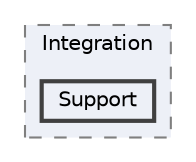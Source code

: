 digraph "C:/GIT 2/numerics/.NET 8.0/Numerics/Mathematics/Integration/Support"
{
 // LATEX_PDF_SIZE
  bgcolor="transparent";
  edge [fontname=Helvetica,fontsize=10,labelfontname=Helvetica,labelfontsize=10];
  node [fontname=Helvetica,fontsize=10,shape=box,height=0.2,width=0.4];
  compound=true
  subgraph clusterdir_6f38dbb63042a2ee292101f8da8e2a46 {
    graph [ bgcolor="#edf0f7", pencolor="grey50", label="Integration", fontname=Helvetica,fontsize=10 style="filled,dashed", URL="dir_6f38dbb63042a2ee292101f8da8e2a46.html",tooltip=""]
  dir_8faf0f23e530bedcf65efa3c8eb15dee [label="Support", fillcolor="#edf0f7", color="grey25", style="filled,bold", URL="dir_8faf0f23e530bedcf65efa3c8eb15dee.html",tooltip=""];
  }
}
